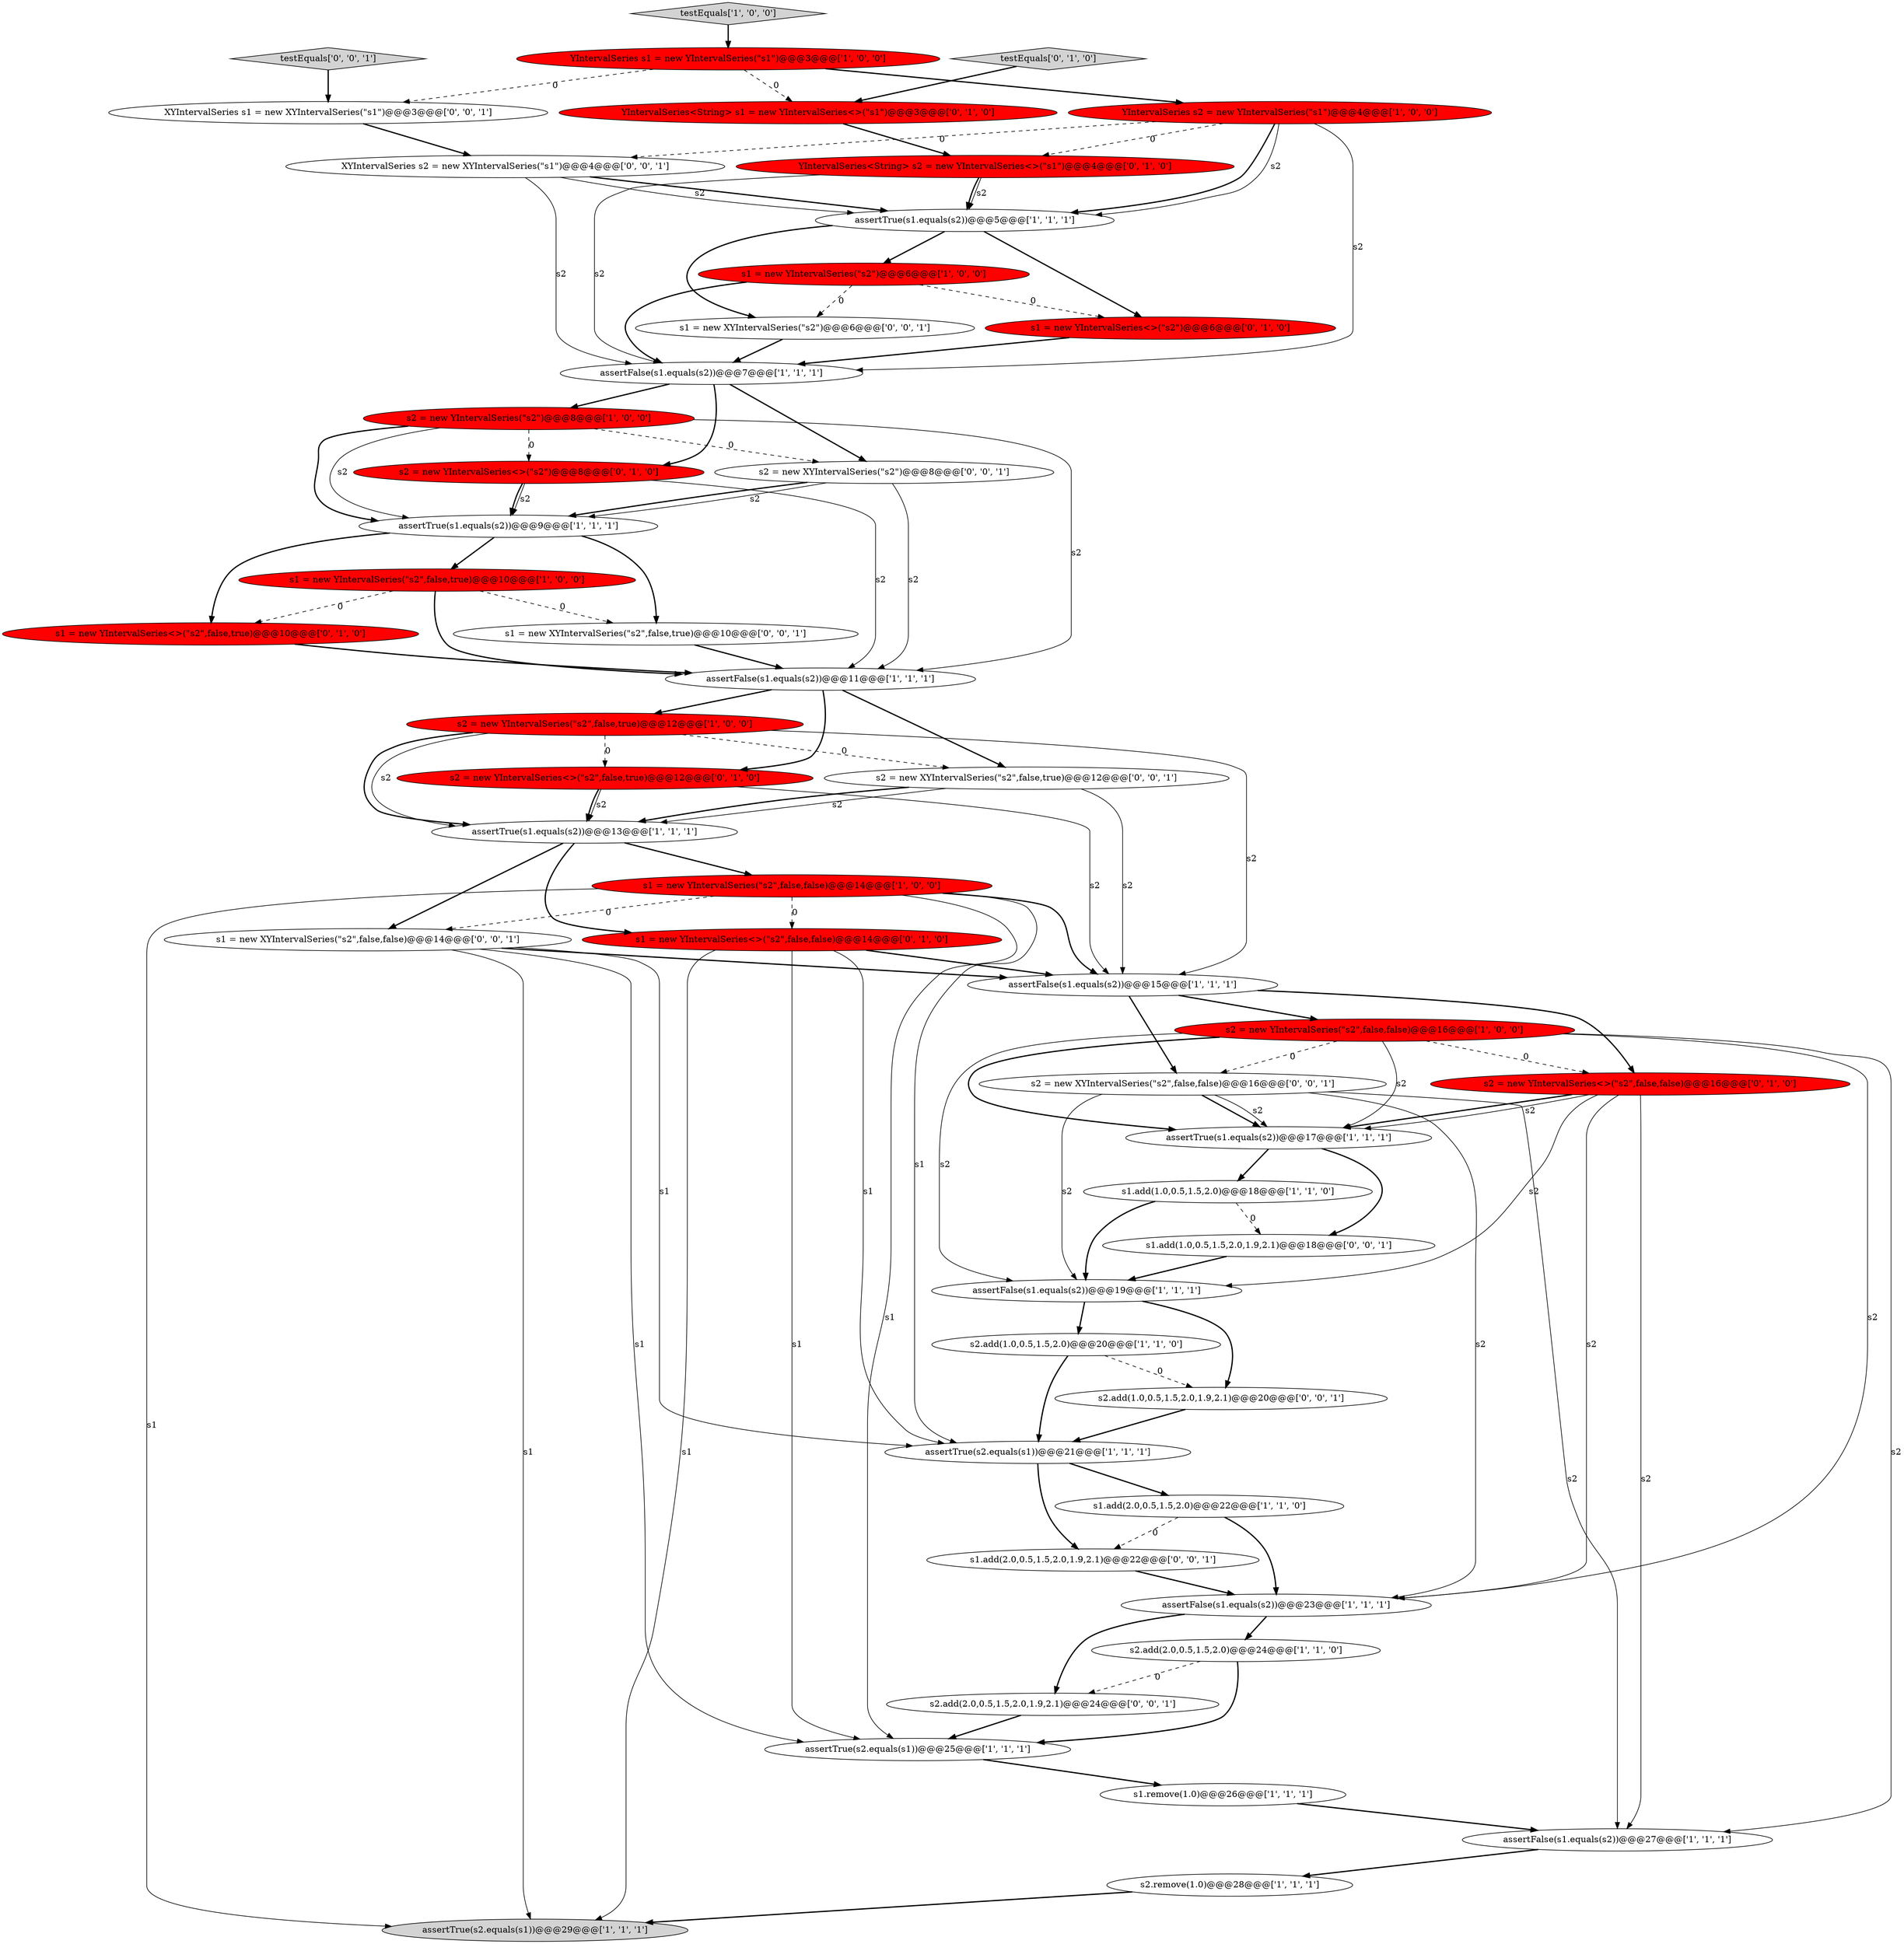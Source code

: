digraph {
19 [style = filled, label = "assertFalse(s1.equals(s2))@@@27@@@['1', '1', '1']", fillcolor = white, shape = ellipse image = "AAA0AAABBB1BBB"];
4 [style = filled, label = "s1 = new YIntervalSeries(\"s2\",false,false)@@@14@@@['1', '0', '0']", fillcolor = red, shape = ellipse image = "AAA1AAABBB1BBB"];
28 [style = filled, label = "s2 = new YIntervalSeries<>(\"s2\",false,true)@@@12@@@['0', '1', '0']", fillcolor = red, shape = ellipse image = "AAA1AAABBB2BBB"];
12 [style = filled, label = "assertFalse(s1.equals(s2))@@@7@@@['1', '1', '1']", fillcolor = white, shape = ellipse image = "AAA0AAABBB1BBB"];
33 [style = filled, label = "s1 = new YIntervalSeries<>(\"s2\")@@@6@@@['0', '1', '0']", fillcolor = red, shape = ellipse image = "AAA1AAABBB2BBB"];
14 [style = filled, label = "s2 = new YIntervalSeries(\"s2\",false,false)@@@16@@@['1', '0', '0']", fillcolor = red, shape = ellipse image = "AAA1AAABBB1BBB"];
0 [style = filled, label = "assertFalse(s1.equals(s2))@@@23@@@['1', '1', '1']", fillcolor = white, shape = ellipse image = "AAA0AAABBB1BBB"];
35 [style = filled, label = "s1 = new YIntervalSeries<>(\"s2\",false,true)@@@10@@@['0', '1', '0']", fillcolor = red, shape = ellipse image = "AAA1AAABBB2BBB"];
31 [style = filled, label = "s2 = new YIntervalSeries<>(\"s2\")@@@8@@@['0', '1', '0']", fillcolor = red, shape = ellipse image = "AAA1AAABBB2BBB"];
34 [style = filled, label = "testEquals['0', '1', '0']", fillcolor = lightgray, shape = diamond image = "AAA0AAABBB2BBB"];
21 [style = filled, label = "assertFalse(s1.equals(s2))@@@15@@@['1', '1', '1']", fillcolor = white, shape = ellipse image = "AAA0AAABBB1BBB"];
10 [style = filled, label = "s1 = new YIntervalSeries(\"s2\")@@@6@@@['1', '0', '0']", fillcolor = red, shape = ellipse image = "AAA1AAABBB1BBB"];
26 [style = filled, label = "assertTrue(s1.equals(s2))@@@13@@@['1', '1', '1']", fillcolor = white, shape = ellipse image = "AAA0AAABBB1BBB"];
17 [style = filled, label = "assertFalse(s1.equals(s2))@@@11@@@['1', '1', '1']", fillcolor = white, shape = ellipse image = "AAA0AAABBB1BBB"];
29 [style = filled, label = "YIntervalSeries<String> s2 = new YIntervalSeries<>(\"s1\")@@@4@@@['0', '1', '0']", fillcolor = red, shape = ellipse image = "AAA1AAABBB2BBB"];
8 [style = filled, label = "s2.add(2.0,0.5,1.5,2.0)@@@24@@@['1', '1', '0']", fillcolor = white, shape = ellipse image = "AAA0AAABBB1BBB"];
46 [style = filled, label = "s2 = new XYIntervalSeries(\"s2\",false,true)@@@12@@@['0', '0', '1']", fillcolor = white, shape = ellipse image = "AAA0AAABBB3BBB"];
30 [style = filled, label = "s1 = new YIntervalSeries<>(\"s2\",false,false)@@@14@@@['0', '1', '0']", fillcolor = red, shape = ellipse image = "AAA1AAABBB2BBB"];
39 [style = filled, label = "s1.add(2.0,0.5,1.5,2.0,1.9,2.1)@@@22@@@['0', '0', '1']", fillcolor = white, shape = ellipse image = "AAA0AAABBB3BBB"];
23 [style = filled, label = "s2 = new YIntervalSeries(\"s2\")@@@8@@@['1', '0', '0']", fillcolor = red, shape = ellipse image = "AAA1AAABBB1BBB"];
13 [style = filled, label = "s1 = new YIntervalSeries(\"s2\",false,true)@@@10@@@['1', '0', '0']", fillcolor = red, shape = ellipse image = "AAA1AAABBB1BBB"];
36 [style = filled, label = "s2 = new YIntervalSeries<>(\"s2\",false,false)@@@16@@@['0', '1', '0']", fillcolor = red, shape = ellipse image = "AAA1AAABBB2BBB"];
42 [style = filled, label = "s1 = new XYIntervalSeries(\"s2\")@@@6@@@['0', '0', '1']", fillcolor = white, shape = ellipse image = "AAA0AAABBB3BBB"];
22 [style = filled, label = "assertFalse(s1.equals(s2))@@@19@@@['1', '1', '1']", fillcolor = white, shape = ellipse image = "AAA0AAABBB1BBB"];
16 [style = filled, label = "s2.remove(1.0)@@@28@@@['1', '1', '1']", fillcolor = white, shape = ellipse image = "AAA0AAABBB1BBB"];
37 [style = filled, label = "s2.add(1.0,0.5,1.5,2.0,1.9,2.1)@@@20@@@['0', '0', '1']", fillcolor = white, shape = ellipse image = "AAA0AAABBB3BBB"];
41 [style = filled, label = "testEquals['0', '0', '1']", fillcolor = lightgray, shape = diamond image = "AAA0AAABBB3BBB"];
47 [style = filled, label = "s1 = new XYIntervalSeries(\"s2\",false,true)@@@10@@@['0', '0', '1']", fillcolor = white, shape = ellipse image = "AAA0AAABBB3BBB"];
38 [style = filled, label = "s2 = new XYIntervalSeries(\"s2\")@@@8@@@['0', '0', '1']", fillcolor = white, shape = ellipse image = "AAA0AAABBB3BBB"];
40 [style = filled, label = "s1 = new XYIntervalSeries(\"s2\",false,false)@@@14@@@['0', '0', '1']", fillcolor = white, shape = ellipse image = "AAA0AAABBB3BBB"];
9 [style = filled, label = "s1.add(2.0,0.5,1.5,2.0)@@@22@@@['1', '1', '0']", fillcolor = white, shape = ellipse image = "AAA0AAABBB1BBB"];
25 [style = filled, label = "assertTrue(s2.equals(s1))@@@21@@@['1', '1', '1']", fillcolor = white, shape = ellipse image = "AAA0AAABBB1BBB"];
15 [style = filled, label = "s2 = new YIntervalSeries(\"s2\",false,true)@@@12@@@['1', '0', '0']", fillcolor = red, shape = ellipse image = "AAA1AAABBB1BBB"];
1 [style = filled, label = "assertTrue(s1.equals(s2))@@@5@@@['1', '1', '1']", fillcolor = white, shape = ellipse image = "AAA0AAABBB1BBB"];
5 [style = filled, label = "assertTrue(s2.equals(s1))@@@29@@@['1', '1', '1']", fillcolor = lightgray, shape = ellipse image = "AAA0AAABBB1BBB"];
18 [style = filled, label = "assertTrue(s1.equals(s2))@@@9@@@['1', '1', '1']", fillcolor = white, shape = ellipse image = "AAA0AAABBB1BBB"];
27 [style = filled, label = "s2.add(1.0,0.5,1.5,2.0)@@@20@@@['1', '1', '0']", fillcolor = white, shape = ellipse image = "AAA0AAABBB1BBB"];
45 [style = filled, label = "s2.add(2.0,0.5,1.5,2.0,1.9,2.1)@@@24@@@['0', '0', '1']", fillcolor = white, shape = ellipse image = "AAA0AAABBB3BBB"];
2 [style = filled, label = "s1.remove(1.0)@@@26@@@['1', '1', '1']", fillcolor = white, shape = ellipse image = "AAA0AAABBB1BBB"];
24 [style = filled, label = "assertTrue(s2.equals(s1))@@@25@@@['1', '1', '1']", fillcolor = white, shape = ellipse image = "AAA0AAABBB1BBB"];
49 [style = filled, label = "XYIntervalSeries s2 = new XYIntervalSeries(\"s1\")@@@4@@@['0', '0', '1']", fillcolor = white, shape = ellipse image = "AAA0AAABBB3BBB"];
3 [style = filled, label = "testEquals['1', '0', '0']", fillcolor = lightgray, shape = diamond image = "AAA0AAABBB1BBB"];
32 [style = filled, label = "YIntervalSeries<String> s1 = new YIntervalSeries<>(\"s1\")@@@3@@@['0', '1', '0']", fillcolor = red, shape = ellipse image = "AAA1AAABBB2BBB"];
43 [style = filled, label = "s2 = new XYIntervalSeries(\"s2\",false,false)@@@16@@@['0', '0', '1']", fillcolor = white, shape = ellipse image = "AAA0AAABBB3BBB"];
7 [style = filled, label = "YIntervalSeries s2 = new YIntervalSeries(\"s1\")@@@4@@@['1', '0', '0']", fillcolor = red, shape = ellipse image = "AAA1AAABBB1BBB"];
48 [style = filled, label = "s1.add(1.0,0.5,1.5,2.0,1.9,2.1)@@@18@@@['0', '0', '1']", fillcolor = white, shape = ellipse image = "AAA0AAABBB3BBB"];
44 [style = filled, label = "XYIntervalSeries s1 = new XYIntervalSeries(\"s1\")@@@3@@@['0', '0', '1']", fillcolor = white, shape = ellipse image = "AAA0AAABBB3BBB"];
20 [style = filled, label = "YIntervalSeries s1 = new YIntervalSeries(\"s1\")@@@3@@@['1', '0', '0']", fillcolor = red, shape = ellipse image = "AAA1AAABBB1BBB"];
6 [style = filled, label = "s1.add(1.0,0.5,1.5,2.0)@@@18@@@['1', '1', '0']", fillcolor = white, shape = ellipse image = "AAA0AAABBB1BBB"];
11 [style = filled, label = "assertTrue(s1.equals(s2))@@@17@@@['1', '1', '1']", fillcolor = white, shape = ellipse image = "AAA0AAABBB1BBB"];
9->39 [style = dashed, label="0"];
23->38 [style = dashed, label="0"];
46->26 [style = solid, label="s2"];
30->25 [style = solid, label="s1"];
4->24 [style = solid, label="s1"];
14->19 [style = solid, label="s2"];
6->22 [style = bold, label=""];
40->25 [style = solid, label="s1"];
22->37 [style = bold, label=""];
21->43 [style = bold, label=""];
7->49 [style = dashed, label="0"];
4->30 [style = dashed, label="0"];
36->19 [style = solid, label="s2"];
26->40 [style = bold, label=""];
23->17 [style = solid, label="s2"];
40->5 [style = solid, label="s1"];
36->22 [style = solid, label="s2"];
36->11 [style = bold, label=""];
45->24 [style = bold, label=""];
13->17 [style = bold, label=""];
20->44 [style = dashed, label="0"];
1->33 [style = bold, label=""];
12->38 [style = bold, label=""];
21->36 [style = bold, label=""];
10->12 [style = bold, label=""];
0->8 [style = bold, label=""];
18->35 [style = bold, label=""];
43->22 [style = solid, label="s2"];
34->32 [style = bold, label=""];
20->32 [style = dashed, label="0"];
29->1 [style = bold, label=""];
14->11 [style = bold, label=""];
27->25 [style = bold, label=""];
40->24 [style = solid, label="s1"];
30->24 [style = solid, label="s1"];
49->12 [style = solid, label="s2"];
7->1 [style = bold, label=""];
15->28 [style = dashed, label="0"];
11->48 [style = bold, label=""];
23->31 [style = dashed, label="0"];
4->21 [style = bold, label=""];
1->42 [style = bold, label=""];
44->49 [style = bold, label=""];
26->4 [style = bold, label=""];
43->11 [style = bold, label=""];
15->21 [style = solid, label="s2"];
43->0 [style = solid, label="s2"];
4->25 [style = solid, label="s1"];
38->18 [style = bold, label=""];
49->1 [style = bold, label=""];
7->12 [style = solid, label="s2"];
30->5 [style = solid, label="s1"];
17->15 [style = bold, label=""];
35->17 [style = bold, label=""];
14->0 [style = solid, label="s2"];
20->7 [style = bold, label=""];
12->31 [style = bold, label=""];
40->21 [style = bold, label=""];
8->24 [style = bold, label=""];
17->46 [style = bold, label=""];
25->39 [style = bold, label=""];
18->47 [style = bold, label=""];
13->35 [style = dashed, label="0"];
0->45 [style = bold, label=""];
43->11 [style = solid, label="s2"];
37->25 [style = bold, label=""];
25->9 [style = bold, label=""];
6->48 [style = dashed, label="0"];
28->26 [style = bold, label=""];
33->12 [style = bold, label=""];
28->26 [style = solid, label="s2"];
4->5 [style = solid, label="s1"];
28->21 [style = solid, label="s2"];
19->16 [style = bold, label=""];
27->37 [style = dashed, label="0"];
30->21 [style = bold, label=""];
7->1 [style = solid, label="s2"];
14->22 [style = solid, label="s2"];
46->21 [style = solid, label="s2"];
43->19 [style = solid, label="s2"];
29->1 [style = solid, label="s2"];
16->5 [style = bold, label=""];
15->26 [style = solid, label="s2"];
36->0 [style = solid, label="s2"];
23->18 [style = bold, label=""];
21->14 [style = bold, label=""];
38->17 [style = solid, label="s2"];
2->19 [style = bold, label=""];
9->0 [style = bold, label=""];
24->2 [style = bold, label=""];
38->18 [style = solid, label="s2"];
11->6 [style = bold, label=""];
31->18 [style = bold, label=""];
36->11 [style = solid, label="s2"];
10->33 [style = dashed, label="0"];
48->22 [style = bold, label=""];
42->12 [style = bold, label=""];
14->36 [style = dashed, label="0"];
10->42 [style = dashed, label="0"];
15->26 [style = bold, label=""];
26->30 [style = bold, label=""];
32->29 [style = bold, label=""];
14->43 [style = dashed, label="0"];
17->28 [style = bold, label=""];
3->20 [style = bold, label=""];
46->26 [style = bold, label=""];
14->11 [style = solid, label="s2"];
39->0 [style = bold, label=""];
22->27 [style = bold, label=""];
15->46 [style = dashed, label="0"];
31->17 [style = solid, label="s2"];
49->1 [style = solid, label="s2"];
18->13 [style = bold, label=""];
31->18 [style = solid, label="s2"];
8->45 [style = dashed, label="0"];
7->29 [style = dashed, label="0"];
12->23 [style = bold, label=""];
13->47 [style = dashed, label="0"];
47->17 [style = bold, label=""];
4->40 [style = dashed, label="0"];
1->10 [style = bold, label=""];
41->44 [style = bold, label=""];
29->12 [style = solid, label="s2"];
23->18 [style = solid, label="s2"];
}
